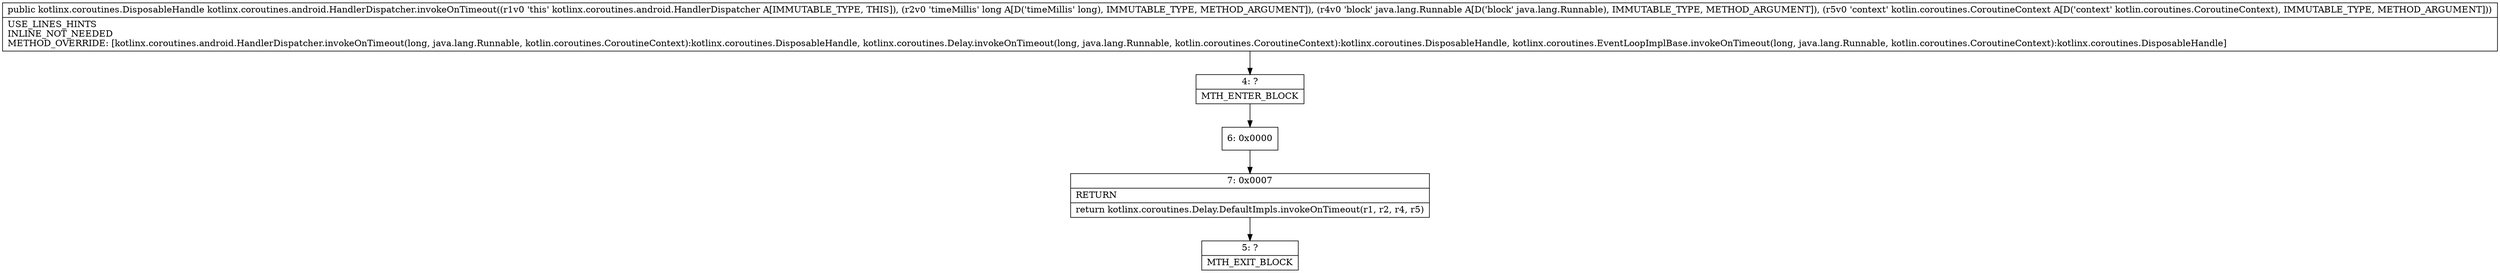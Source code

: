digraph "CFG forkotlinx.coroutines.android.HandlerDispatcher.invokeOnTimeout(JLjava\/lang\/Runnable;Lkotlin\/coroutines\/CoroutineContext;)Lkotlinx\/coroutines\/DisposableHandle;" {
Node_4 [shape=record,label="{4\:\ ?|MTH_ENTER_BLOCK\l}"];
Node_6 [shape=record,label="{6\:\ 0x0000}"];
Node_7 [shape=record,label="{7\:\ 0x0007|RETURN\l|return kotlinx.coroutines.Delay.DefaultImpls.invokeOnTimeout(r1, r2, r4, r5)\l}"];
Node_5 [shape=record,label="{5\:\ ?|MTH_EXIT_BLOCK\l}"];
MethodNode[shape=record,label="{public kotlinx.coroutines.DisposableHandle kotlinx.coroutines.android.HandlerDispatcher.invokeOnTimeout((r1v0 'this' kotlinx.coroutines.android.HandlerDispatcher A[IMMUTABLE_TYPE, THIS]), (r2v0 'timeMillis' long A[D('timeMillis' long), IMMUTABLE_TYPE, METHOD_ARGUMENT]), (r4v0 'block' java.lang.Runnable A[D('block' java.lang.Runnable), IMMUTABLE_TYPE, METHOD_ARGUMENT]), (r5v0 'context' kotlin.coroutines.CoroutineContext A[D('context' kotlin.coroutines.CoroutineContext), IMMUTABLE_TYPE, METHOD_ARGUMENT]))  | USE_LINES_HINTS\lINLINE_NOT_NEEDED\lMETHOD_OVERRIDE: [kotlinx.coroutines.android.HandlerDispatcher.invokeOnTimeout(long, java.lang.Runnable, kotlin.coroutines.CoroutineContext):kotlinx.coroutines.DisposableHandle, kotlinx.coroutines.Delay.invokeOnTimeout(long, java.lang.Runnable, kotlin.coroutines.CoroutineContext):kotlinx.coroutines.DisposableHandle, kotlinx.coroutines.EventLoopImplBase.invokeOnTimeout(long, java.lang.Runnable, kotlin.coroutines.CoroutineContext):kotlinx.coroutines.DisposableHandle]\l}"];
MethodNode -> Node_4;Node_4 -> Node_6;
Node_6 -> Node_7;
Node_7 -> Node_5;
}

